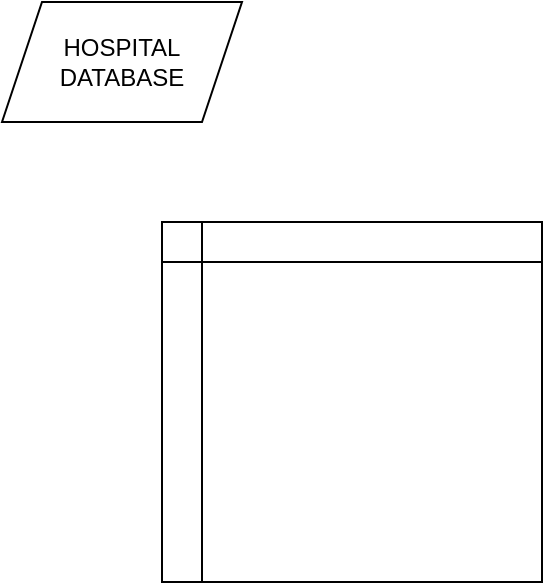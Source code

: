 <mxfile version="26.1.1">
  <diagram name="Page-1" id="tRKUOLHEv85UXTSdZ8sD">
    <mxGraphModel dx="794" dy="412" grid="1" gridSize="10" guides="1" tooltips="1" connect="1" arrows="1" fold="1" page="1" pageScale="1" pageWidth="850" pageHeight="1100" math="0" shadow="0">
      <root>
        <mxCell id="0" />
        <mxCell id="1" parent="0" />
        <mxCell id="QQpdjMn-7nVxz4xTJyyB-1" value="HOSPITAL DATABASE" style="shape=parallelogram;perimeter=parallelogramPerimeter;whiteSpace=wrap;html=1;fixedSize=1;" vertex="1" parent="1">
          <mxGeometry x="80" y="10" width="120" height="60" as="geometry" />
        </mxCell>
        <mxCell id="QQpdjMn-7nVxz4xTJyyB-2" value="" style="shape=internalStorage;whiteSpace=wrap;html=1;backgroundOutline=1;" vertex="1" parent="1">
          <mxGeometry x="160" y="120" width="190" height="180" as="geometry" />
        </mxCell>
      </root>
    </mxGraphModel>
  </diagram>
</mxfile>
